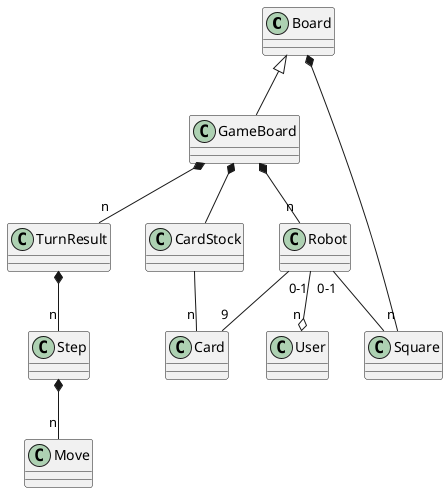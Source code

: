 @startuml
Board <|-- GameBoard
Board *-- "n" Square
Robot "0-1" -- Square
GameBoard *-- "n" Robot
GameBoard *-- CardStock
CardStock -- "n" Card
Robot -- "9" Card
GameBoard *-- "n" TurnResult
TurnResult *-- "n" Step
Step *-- "n" Move
Robot "0-1" --o "n" User

@enduml 